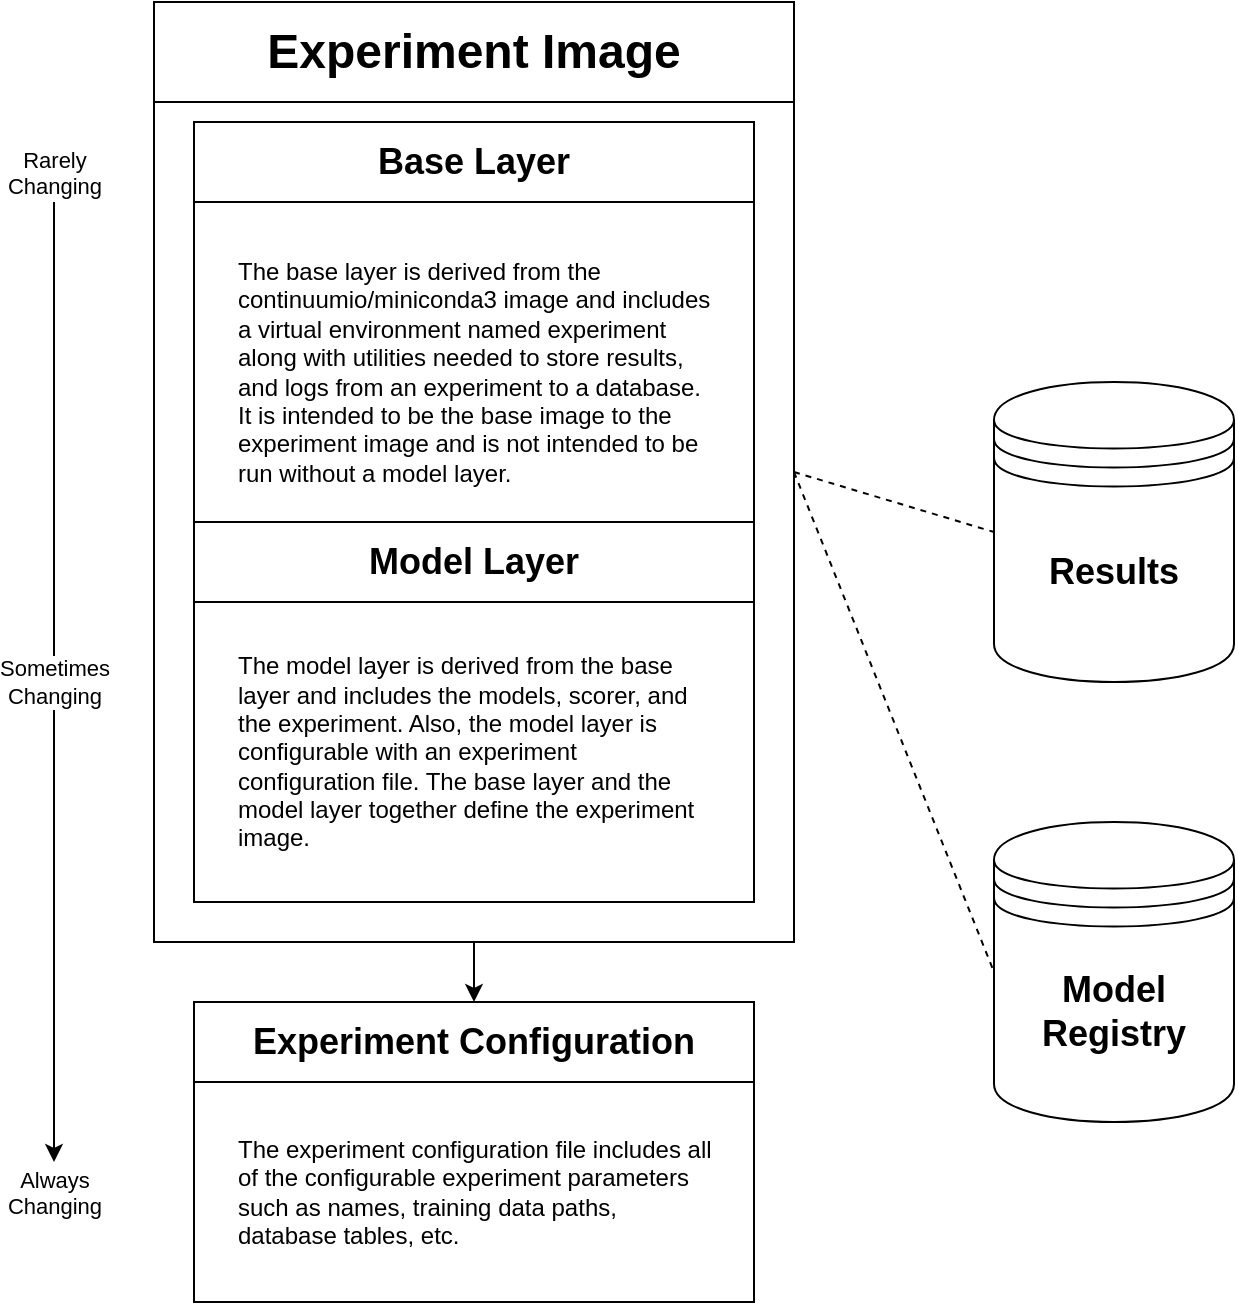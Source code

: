 <mxfile version="26.2.2">
  <diagram name="Page-1" id="qu2VtH5eReiG8bJXHPiz">
    <mxGraphModel dx="998" dy="678" grid="1" gridSize="10" guides="1" tooltips="1" connect="1" arrows="1" fold="1" page="1" pageScale="1" pageWidth="850" pageHeight="1100" background="#ffffff" math="0" shadow="0">
      <root>
        <mxCell id="0" />
        <mxCell id="1" parent="0" />
        <mxCell id="F_B7ZL1ll7IYntP7bItt-32" value="Base Layer" style="swimlane;whiteSpace=wrap;html=1;startSize=40;fontSize=18;align=center;labelBackgroundColor=default;" parent="1" vertex="1">
          <mxGeometry x="140" y="260" width="280" height="200" as="geometry" />
        </mxCell>
        <mxCell id="F_B7ZL1ll7IYntP7bItt-47" value="" style="edgeStyle=orthogonalEdgeStyle;rounded=0;orthogonalLoop=1;jettySize=auto;html=1;exitX=0.5;exitY=1;exitDx=0;exitDy=0;" parent="1" source="F_B7ZL1ll7IYntP7bItt-50" target="F_B7ZL1ll7IYntP7bItt-45" edge="1">
          <mxGeometry relative="1" as="geometry" />
        </mxCell>
        <mxCell id="F_B7ZL1ll7IYntP7bItt-45" value="&lt;span style=&quot;font-size: 18px;&quot;&gt;Experiment Configuration&lt;/span&gt;" style="swimlane;whiteSpace=wrap;html=1;startSize=40;labelBackgroundColor=default;" parent="1" vertex="1">
          <mxGeometry x="140" y="700" width="280" height="150" as="geometry" />
        </mxCell>
        <mxCell id="F_B7ZL1ll7IYntP7bItt-49" value="The experiment configuration file includes all of the configurable experiment parameters such as names, training data paths, database tables, etc.&amp;nbsp;" style="text;html=1;align=left;verticalAlign=middle;whiteSpace=wrap;rounded=0;labelBackgroundColor=default;" parent="F_B7ZL1ll7IYntP7bItt-45" vertex="1">
          <mxGeometry x="20" y="40" width="240" height="110" as="geometry" />
        </mxCell>
        <mxCell id="F_B7ZL1ll7IYntP7bItt-50" value="&lt;font style=&quot;font-size: 24px;&quot;&gt;Experiment Image&lt;/font&gt;" style="swimlane;whiteSpace=wrap;html=1;startSize=50;" parent="1" vertex="1">
          <mxGeometry x="120" y="200" width="320" height="470" as="geometry" />
        </mxCell>
        <mxCell id="F_B7ZL1ll7IYntP7bItt-34" value="&lt;font style=&quot;font-size: 18px;&quot;&gt;Model Layer&lt;/font&gt;" style="swimlane;whiteSpace=wrap;html=1;startSize=40;labelBackgroundColor=default;" parent="F_B7ZL1ll7IYntP7bItt-50" vertex="1">
          <mxGeometry x="20" y="260" width="280" height="190" as="geometry" />
        </mxCell>
        <mxCell id="F_B7ZL1ll7IYntP7bItt-36" value="The model layer is derived from the base layer and includes the models, scorer, and the experiment. Also, the model layer is configurable with an experiment configuration file. The base layer and the model layer together define the experiment image." style="text;html=1;align=left;verticalAlign=middle;whiteSpace=wrap;rounded=0;labelBackgroundColor=default;" parent="F_B7ZL1ll7IYntP7bItt-34" vertex="1">
          <mxGeometry x="20" y="40" width="240" height="150" as="geometry" />
        </mxCell>
        <mxCell id="F_B7ZL1ll7IYntP7bItt-33" value="&lt;div&gt;&lt;span style=&quot;&quot;&gt;The base layer is derived from the continuumio/miniconda3 image and&amp;nbsp;&lt;/span&gt;&lt;span style=&quot;&quot;&gt;includes a virtual environment named experiment along with utilities needed to store results, and logs from an experiment to a database. It is intended to be the base image to the experiment image and is not intended to be run without a model layer.&lt;/span&gt;&lt;/div&gt;" style="text;html=1;align=left;verticalAlign=middle;whiteSpace=wrap;rounded=0;labelBackgroundColor=default;" parent="F_B7ZL1ll7IYntP7bItt-50" vertex="1">
          <mxGeometry x="40" y="110" width="240" height="150" as="geometry" />
        </mxCell>
        <mxCell id="F_B7ZL1ll7IYntP7bItt-56" value="" style="endArrow=classic;html=1;rounded=0;" parent="1" edge="1">
          <mxGeometry relative="1" as="geometry">
            <mxPoint x="70" y="300" as="sourcePoint" />
            <mxPoint x="70" y="780" as="targetPoint" />
          </mxGeometry>
        </mxCell>
        <mxCell id="F_B7ZL1ll7IYntP7bItt-57" value="Sometimes&lt;div&gt;Changing&lt;/div&gt;" style="edgeLabel;resizable=0;html=1;;align=center;verticalAlign=middle;" parent="F_B7ZL1ll7IYntP7bItt-56" connectable="0" vertex="1">
          <mxGeometry relative="1" as="geometry">
            <mxPoint as="offset" />
          </mxGeometry>
        </mxCell>
        <mxCell id="F_B7ZL1ll7IYntP7bItt-58" value="Rarely&lt;div&gt;Changing&lt;/div&gt;" style="edgeLabel;resizable=0;html=1;;align=center;verticalAlign=bottom;" parent="F_B7ZL1ll7IYntP7bItt-56" connectable="0" vertex="1">
          <mxGeometry x="-1" relative="1" as="geometry">
            <mxPoint as="offset" />
          </mxGeometry>
        </mxCell>
        <mxCell id="F_B7ZL1ll7IYntP7bItt-59" value="Always&lt;div&gt;Changing&lt;/div&gt;" style="edgeLabel;resizable=0;html=1;;align=center;verticalAlign=bottom;" parent="F_B7ZL1ll7IYntP7bItt-56" connectable="0" vertex="1">
          <mxGeometry x="1" relative="1" as="geometry">
            <mxPoint y="30" as="offset" />
          </mxGeometry>
        </mxCell>
        <mxCell id="x6d0dntDNhP9VpKKzTVk-2" value="" style="shape=datastore;whiteSpace=wrap;html=1;" vertex="1" parent="1">
          <mxGeometry x="540" y="390" width="120" height="150" as="geometry" />
        </mxCell>
        <mxCell id="x6d0dntDNhP9VpKKzTVk-4" value="&lt;b&gt;&lt;font style=&quot;font-size: 18px;&quot;&gt;Results&lt;/font&gt;&lt;/b&gt;" style="text;html=1;align=center;verticalAlign=middle;whiteSpace=wrap;rounded=0;" vertex="1" parent="1">
          <mxGeometry x="570" y="470" width="60" height="30" as="geometry" />
        </mxCell>
        <mxCell id="x6d0dntDNhP9VpKKzTVk-6" value="" style="shape=datastore;whiteSpace=wrap;html=1;" vertex="1" parent="1">
          <mxGeometry x="540" y="610" width="120" height="150" as="geometry" />
        </mxCell>
        <mxCell id="x6d0dntDNhP9VpKKzTVk-5" value="&lt;b&gt;&lt;font style=&quot;font-size: 18px;&quot;&gt;Model&lt;/font&gt;&lt;/b&gt;&lt;div&gt;&lt;b&gt;&lt;font style=&quot;font-size: 18px;&quot;&gt;&lt;font style=&quot;&quot;&gt;Regi&lt;/font&gt;&lt;font style=&quot;&quot;&gt;stry&lt;/font&gt;&lt;/font&gt;&lt;/b&gt;&lt;/div&gt;" style="text;html=1;align=center;verticalAlign=middle;whiteSpace=wrap;rounded=0;" vertex="1" parent="1">
          <mxGeometry x="570" y="690" width="60" height="30" as="geometry" />
        </mxCell>
        <mxCell id="x6d0dntDNhP9VpKKzTVk-15" value="" style="endArrow=none;dashed=1;html=1;rounded=0;entryX=0;entryY=0.5;entryDx=0;entryDy=0;exitX=1;exitY=0.5;exitDx=0;exitDy=0;" edge="1" parent="1" source="F_B7ZL1ll7IYntP7bItt-50" target="x6d0dntDNhP9VpKKzTVk-2">
          <mxGeometry width="50" height="50" relative="1" as="geometry">
            <mxPoint x="440" y="480" as="sourcePoint" />
            <mxPoint x="490" y="430" as="targetPoint" />
          </mxGeometry>
        </mxCell>
        <mxCell id="x6d0dntDNhP9VpKKzTVk-17" value="" style="endArrow=none;dashed=1;html=1;rounded=0;entryX=0;entryY=0.5;entryDx=0;entryDy=0;exitX=1;exitY=0.5;exitDx=0;exitDy=0;" edge="1" parent="1" source="F_B7ZL1ll7IYntP7bItt-50" target="x6d0dntDNhP9VpKKzTVk-6">
          <mxGeometry width="50" height="50" relative="1" as="geometry">
            <mxPoint x="440" y="480" as="sourcePoint" />
            <mxPoint x="490" y="430" as="targetPoint" />
          </mxGeometry>
        </mxCell>
      </root>
    </mxGraphModel>
  </diagram>
</mxfile>
